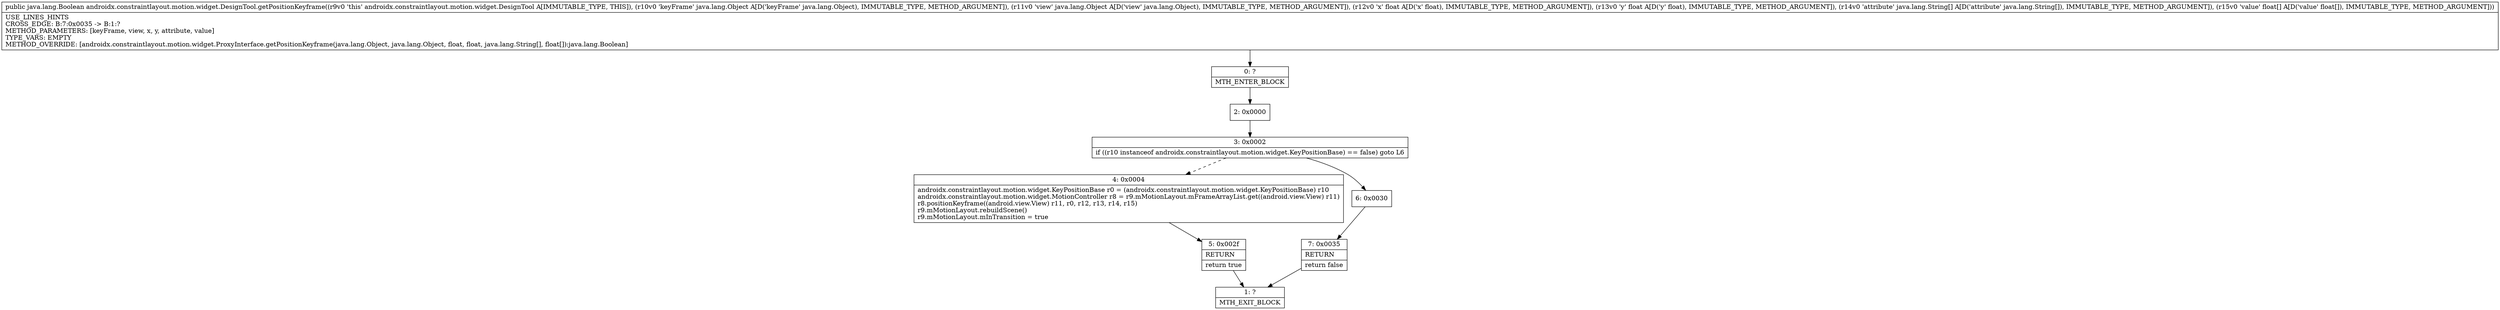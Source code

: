digraph "CFG forandroidx.constraintlayout.motion.widget.DesignTool.getPositionKeyframe(Ljava\/lang\/Object;Ljava\/lang\/Object;FF[Ljava\/lang\/String;[F)Ljava\/lang\/Boolean;" {
Node_0 [shape=record,label="{0\:\ ?|MTH_ENTER_BLOCK\l}"];
Node_2 [shape=record,label="{2\:\ 0x0000}"];
Node_3 [shape=record,label="{3\:\ 0x0002|if ((r10 instanceof androidx.constraintlayout.motion.widget.KeyPositionBase) == false) goto L6\l}"];
Node_4 [shape=record,label="{4\:\ 0x0004|androidx.constraintlayout.motion.widget.KeyPositionBase r0 = (androidx.constraintlayout.motion.widget.KeyPositionBase) r10\landroidx.constraintlayout.motion.widget.MotionController r8 = r9.mMotionLayout.mFrameArrayList.get((android.view.View) r11)\lr8.positionKeyframe((android.view.View) r11, r0, r12, r13, r14, r15)\lr9.mMotionLayout.rebuildScene()\lr9.mMotionLayout.mInTransition = true\l}"];
Node_5 [shape=record,label="{5\:\ 0x002f|RETURN\l|return true\l}"];
Node_1 [shape=record,label="{1\:\ ?|MTH_EXIT_BLOCK\l}"];
Node_6 [shape=record,label="{6\:\ 0x0030}"];
Node_7 [shape=record,label="{7\:\ 0x0035|RETURN\l|return false\l}"];
MethodNode[shape=record,label="{public java.lang.Boolean androidx.constraintlayout.motion.widget.DesignTool.getPositionKeyframe((r9v0 'this' androidx.constraintlayout.motion.widget.DesignTool A[IMMUTABLE_TYPE, THIS]), (r10v0 'keyFrame' java.lang.Object A[D('keyFrame' java.lang.Object), IMMUTABLE_TYPE, METHOD_ARGUMENT]), (r11v0 'view' java.lang.Object A[D('view' java.lang.Object), IMMUTABLE_TYPE, METHOD_ARGUMENT]), (r12v0 'x' float A[D('x' float), IMMUTABLE_TYPE, METHOD_ARGUMENT]), (r13v0 'y' float A[D('y' float), IMMUTABLE_TYPE, METHOD_ARGUMENT]), (r14v0 'attribute' java.lang.String[] A[D('attribute' java.lang.String[]), IMMUTABLE_TYPE, METHOD_ARGUMENT]), (r15v0 'value' float[] A[D('value' float[]), IMMUTABLE_TYPE, METHOD_ARGUMENT]))  | USE_LINES_HINTS\lCROSS_EDGE: B:7:0x0035 \-\> B:1:?\lMETHOD_PARAMETERS: [keyFrame, view, x, y, attribute, value]\lTYPE_VARS: EMPTY\lMETHOD_OVERRIDE: [androidx.constraintlayout.motion.widget.ProxyInterface.getPositionKeyframe(java.lang.Object, java.lang.Object, float, float, java.lang.String[], float[]):java.lang.Boolean]\l}"];
MethodNode -> Node_0;Node_0 -> Node_2;
Node_2 -> Node_3;
Node_3 -> Node_4[style=dashed];
Node_3 -> Node_6;
Node_4 -> Node_5;
Node_5 -> Node_1;
Node_6 -> Node_7;
Node_7 -> Node_1;
}


